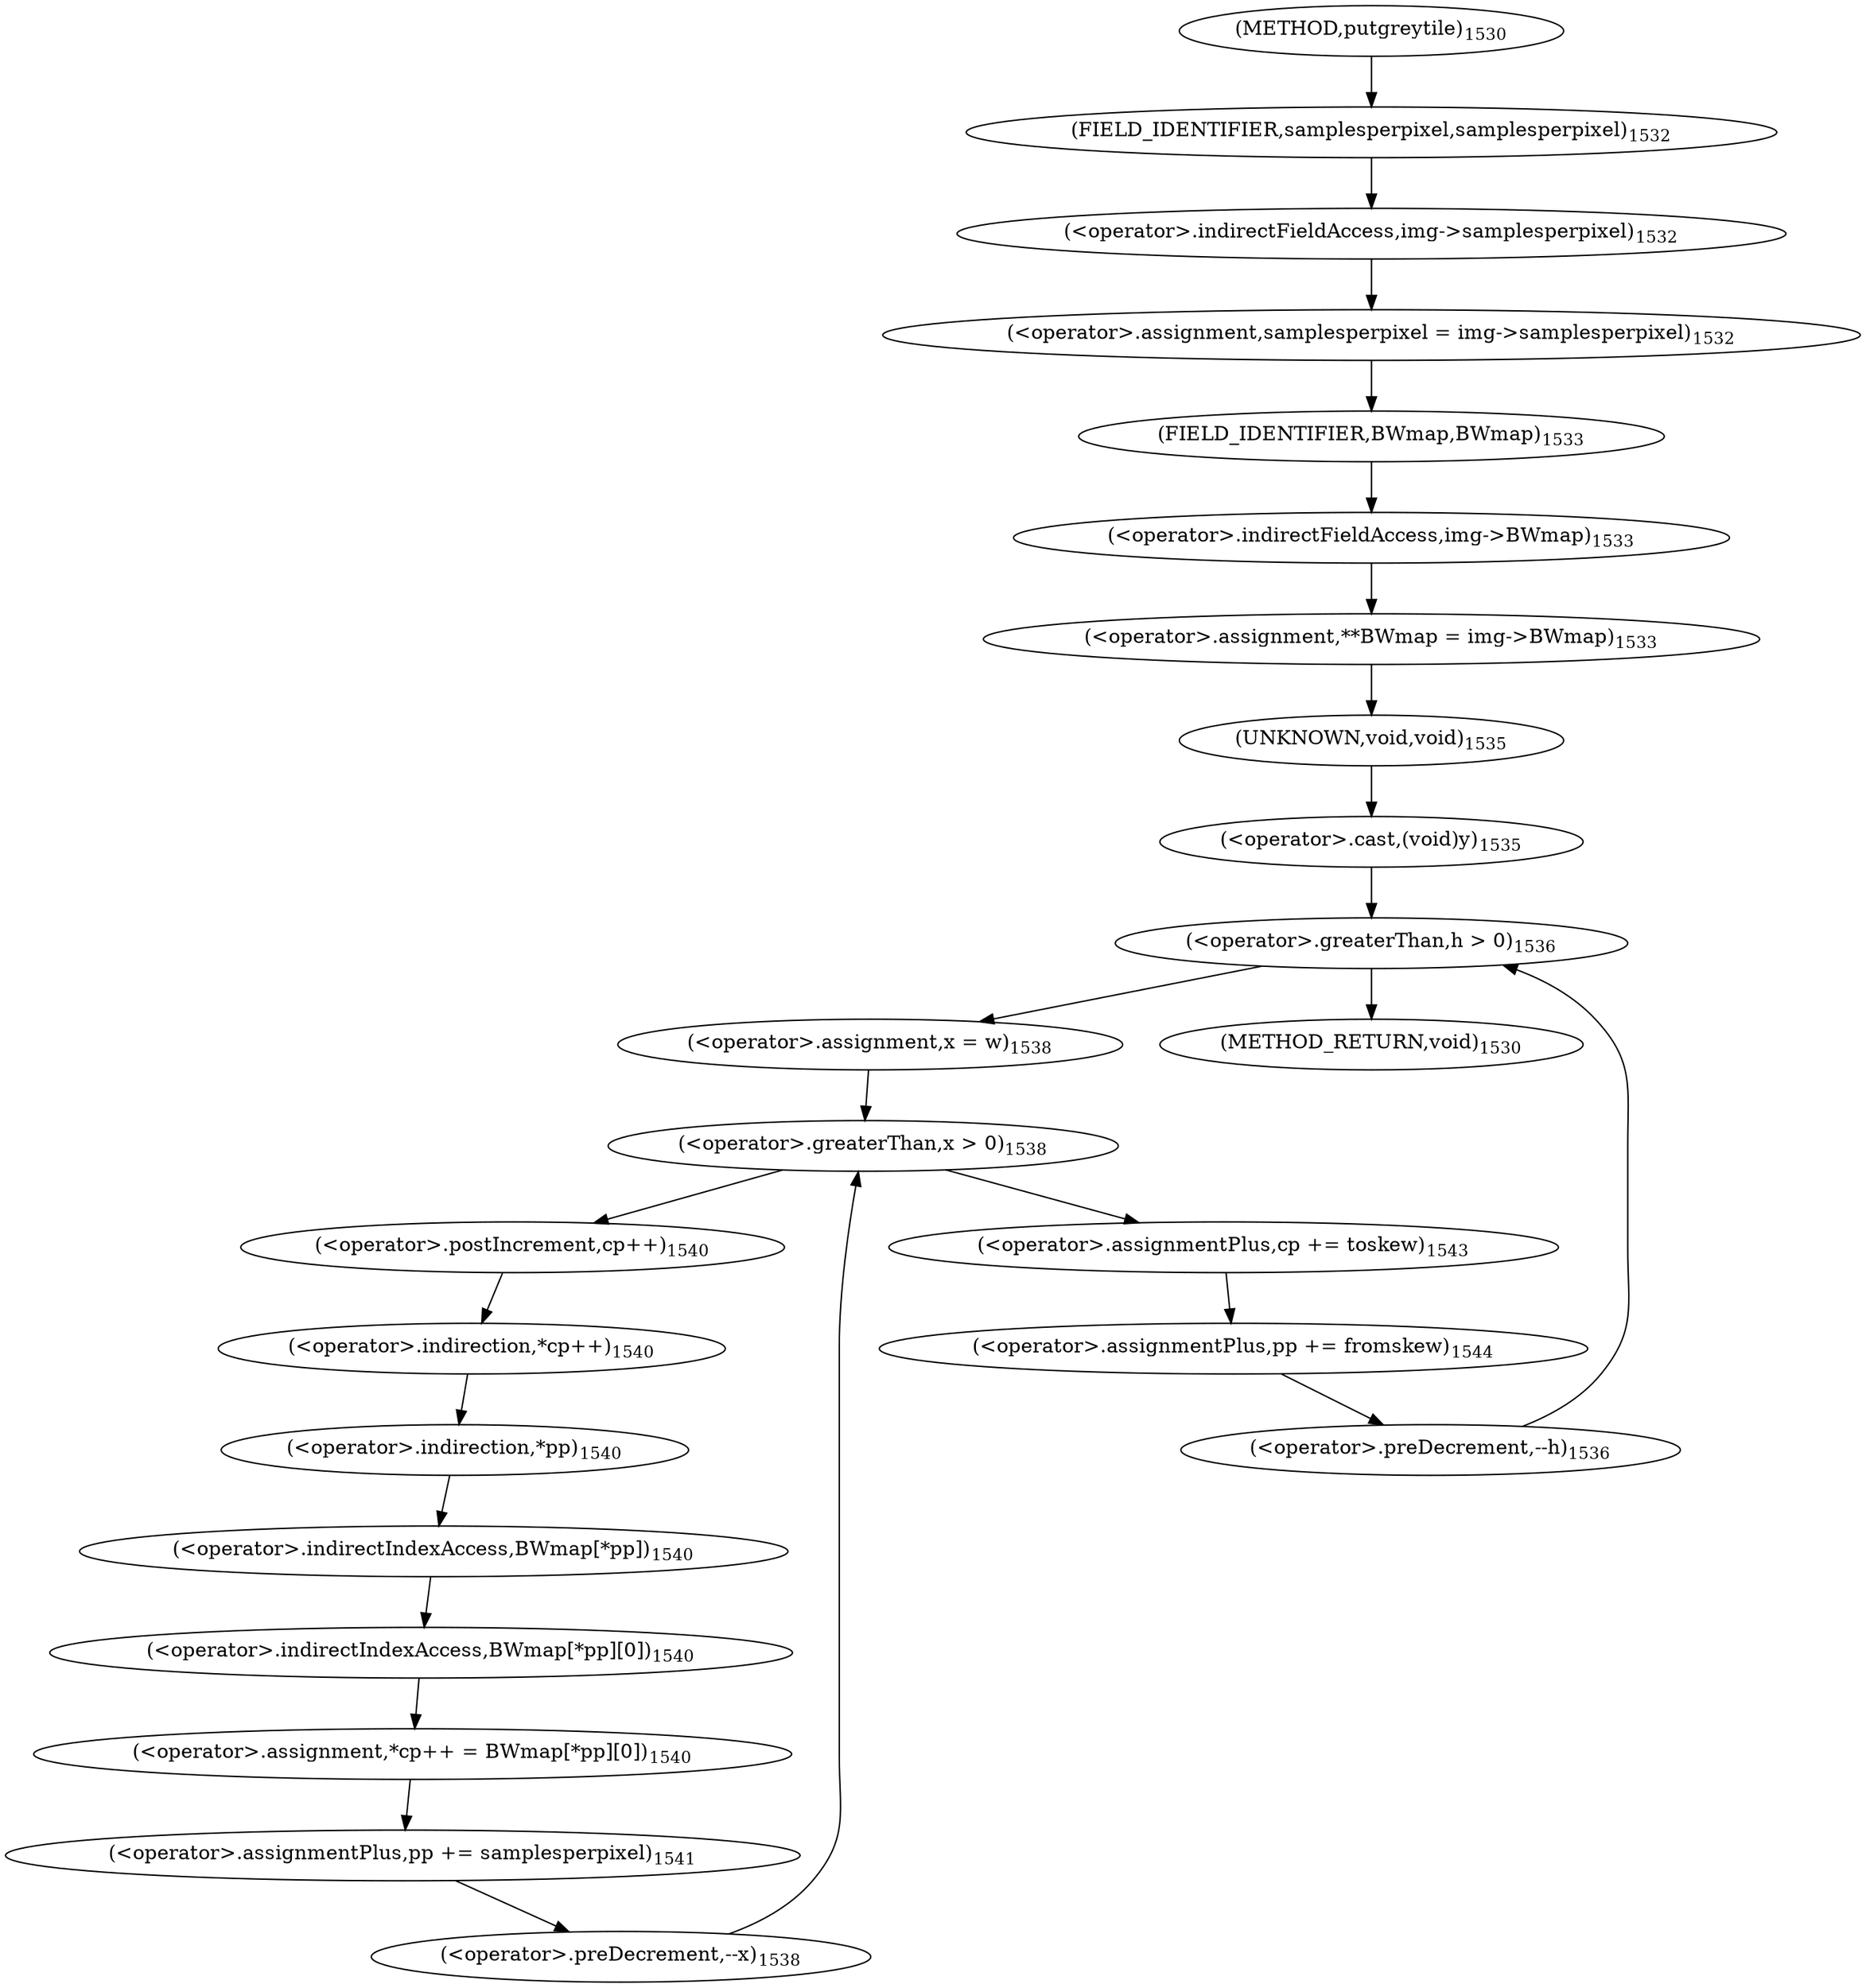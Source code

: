 digraph "putgreytile" {  
"49845" [label = <(&lt;operator&gt;.assignment,samplesperpixel = img-&gt;samplesperpixel)<SUB>1532</SUB>> ]
"49851" [label = <(&lt;operator&gt;.assignment,**BWmap = img-&gt;BWmap)<SUB>1533</SUB>> ]
"49856" [label = <(&lt;operator&gt;.cast,(void)y)<SUB>1535</SUB>> ]
"49847" [label = <(&lt;operator&gt;.indirectFieldAccess,img-&gt;samplesperpixel)<SUB>1532</SUB>> ]
"49853" [label = <(&lt;operator&gt;.indirectFieldAccess,img-&gt;BWmap)<SUB>1533</SUB>> ]
"49857" [label = <(UNKNOWN,void,void)<SUB>1535</SUB>> ]
"49861" [label = <(&lt;operator&gt;.greaterThan,h &gt; 0)<SUB>1536</SUB>> ]
"49864" [label = <(&lt;operator&gt;.preDecrement,--h)<SUB>1536</SUB>> ]
"49849" [label = <(FIELD_IDENTIFIER,samplesperpixel,samplesperpixel)<SUB>1532</SUB>> ]
"49855" [label = <(FIELD_IDENTIFIER,BWmap,BWmap)<SUB>1533</SUB>> ]
"49891" [label = <(&lt;operator&gt;.assignmentPlus,cp += toskew)<SUB>1543</SUB>> ]
"49894" [label = <(&lt;operator&gt;.assignmentPlus,pp += fromskew)<SUB>1544</SUB>> ]
"49872" [label = <(&lt;operator&gt;.greaterThan,x &gt; 0)<SUB>1538</SUB>> ]
"49875" [label = <(&lt;operator&gt;.preDecrement,--x)<SUB>1538</SUB>> ]
"49869" [label = <(&lt;operator&gt;.assignment,x = w)<SUB>1538</SUB>> ]
"49878" [label = <(&lt;operator&gt;.assignment,*cp++ = BWmap[*pp][0])<SUB>1540</SUB>> ]
"49888" [label = <(&lt;operator&gt;.assignmentPlus,pp += samplesperpixel)<SUB>1541</SUB>> ]
"49879" [label = <(&lt;operator&gt;.indirection,*cp++)<SUB>1540</SUB>> ]
"49882" [label = <(&lt;operator&gt;.indirectIndexAccess,BWmap[*pp][0])<SUB>1540</SUB>> ]
"49880" [label = <(&lt;operator&gt;.postIncrement,cp++)<SUB>1540</SUB>> ]
"49883" [label = <(&lt;operator&gt;.indirectIndexAccess,BWmap[*pp])<SUB>1540</SUB>> ]
"49885" [label = <(&lt;operator&gt;.indirection,*pp)<SUB>1540</SUB>> ]
"49833" [label = <(METHOD,putgreytile)<SUB>1530</SUB>> ]
"49897" [label = <(METHOD_RETURN,void)<SUB>1530</SUB>> ]
  "49845" -> "49855" 
  "49851" -> "49857" 
  "49856" -> "49861" 
  "49847" -> "49845" 
  "49853" -> "49851" 
  "49857" -> "49856" 
  "49861" -> "49897" 
  "49861" -> "49869" 
  "49864" -> "49861" 
  "49849" -> "49847" 
  "49855" -> "49853" 
  "49891" -> "49894" 
  "49894" -> "49864" 
  "49872" -> "49880" 
  "49872" -> "49891" 
  "49875" -> "49872" 
  "49869" -> "49872" 
  "49878" -> "49888" 
  "49888" -> "49875" 
  "49879" -> "49885" 
  "49882" -> "49878" 
  "49880" -> "49879" 
  "49883" -> "49882" 
  "49885" -> "49883" 
  "49833" -> "49849" 
}
